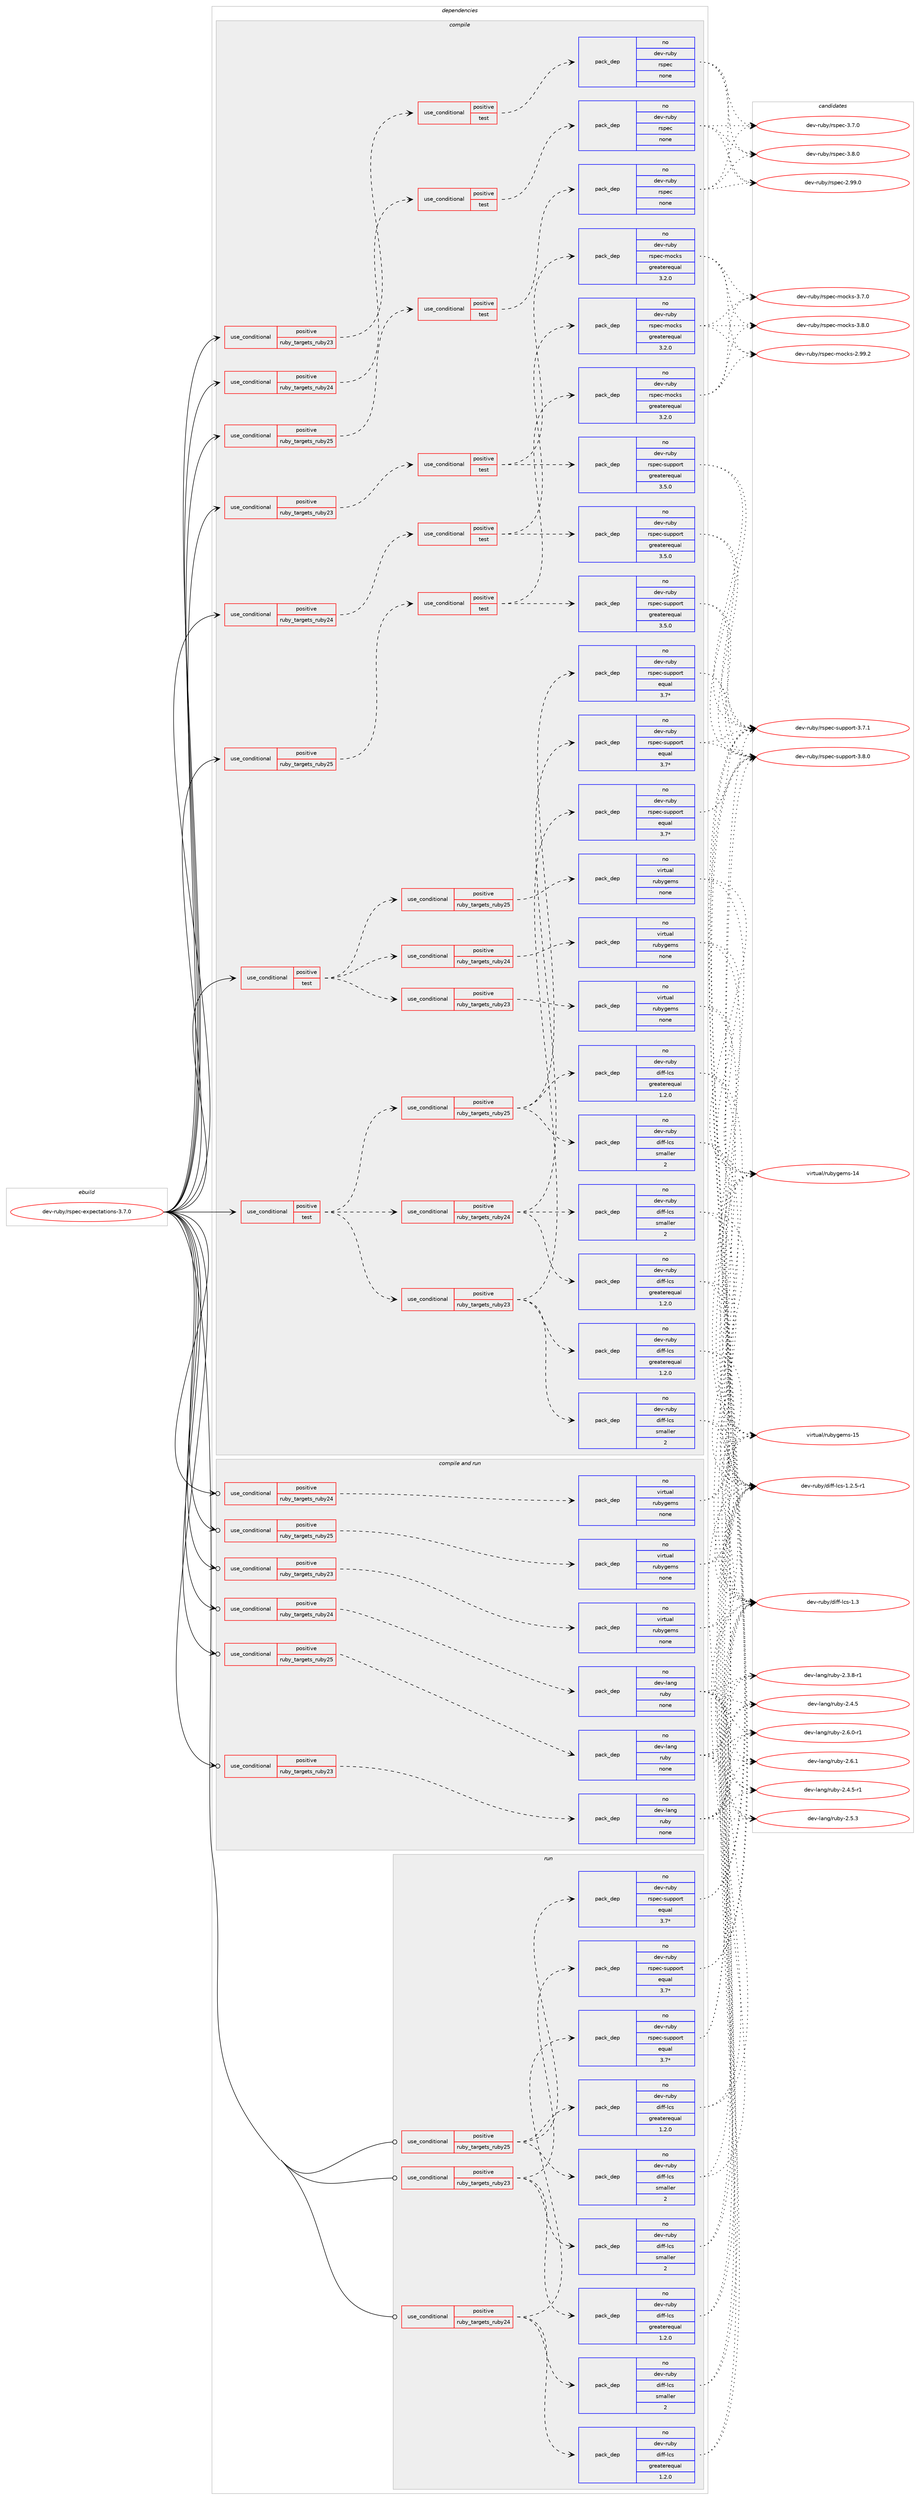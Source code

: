 digraph prolog {

# *************
# Graph options
# *************

newrank=true;
concentrate=true;
compound=true;
graph [rankdir=LR,fontname=Helvetica,fontsize=10,ranksep=1.5];#, ranksep=2.5, nodesep=0.2];
edge  [arrowhead=vee];
node  [fontname=Helvetica,fontsize=10];

# **********
# The ebuild
# **********

subgraph cluster_leftcol {
color=gray;
rank=same;
label=<<i>ebuild</i>>;
id [label="dev-ruby/rspec-expectations-3.7.0", color=red, width=4, href="../dev-ruby/rspec-expectations-3.7.0.svg"];
}

# ****************
# The dependencies
# ****************

subgraph cluster_midcol {
color=gray;
label=<<i>dependencies</i>>;
subgraph cluster_compile {
fillcolor="#eeeeee";
style=filled;
label=<<i>compile</i>>;
subgraph cond414155 {
dependency1520846 [label=<<TABLE BORDER="0" CELLBORDER="1" CELLSPACING="0" CELLPADDING="4"><TR><TD ROWSPAN="3" CELLPADDING="10">use_conditional</TD></TR><TR><TD>positive</TD></TR><TR><TD>ruby_targets_ruby23</TD></TR></TABLE>>, shape=none, color=red];
subgraph cond414156 {
dependency1520847 [label=<<TABLE BORDER="0" CELLBORDER="1" CELLSPACING="0" CELLPADDING="4"><TR><TD ROWSPAN="3" CELLPADDING="10">use_conditional</TD></TR><TR><TD>positive</TD></TR><TR><TD>test</TD></TR></TABLE>>, shape=none, color=red];
subgraph pack1083185 {
dependency1520848 [label=<<TABLE BORDER="0" CELLBORDER="1" CELLSPACING="0" CELLPADDING="4" WIDTH="220"><TR><TD ROWSPAN="6" CELLPADDING="30">pack_dep</TD></TR><TR><TD WIDTH="110">no</TD></TR><TR><TD>dev-ruby</TD></TR><TR><TD>rspec</TD></TR><TR><TD>none</TD></TR><TR><TD></TD></TR></TABLE>>, shape=none, color=blue];
}
dependency1520847:e -> dependency1520848:w [weight=20,style="dashed",arrowhead="vee"];
}
dependency1520846:e -> dependency1520847:w [weight=20,style="dashed",arrowhead="vee"];
}
id:e -> dependency1520846:w [weight=20,style="solid",arrowhead="vee"];
subgraph cond414157 {
dependency1520849 [label=<<TABLE BORDER="0" CELLBORDER="1" CELLSPACING="0" CELLPADDING="4"><TR><TD ROWSPAN="3" CELLPADDING="10">use_conditional</TD></TR><TR><TD>positive</TD></TR><TR><TD>ruby_targets_ruby23</TD></TR></TABLE>>, shape=none, color=red];
subgraph cond414158 {
dependency1520850 [label=<<TABLE BORDER="0" CELLBORDER="1" CELLSPACING="0" CELLPADDING="4"><TR><TD ROWSPAN="3" CELLPADDING="10">use_conditional</TD></TR><TR><TD>positive</TD></TR><TR><TD>test</TD></TR></TABLE>>, shape=none, color=red];
subgraph pack1083186 {
dependency1520851 [label=<<TABLE BORDER="0" CELLBORDER="1" CELLSPACING="0" CELLPADDING="4" WIDTH="220"><TR><TD ROWSPAN="6" CELLPADDING="30">pack_dep</TD></TR><TR><TD WIDTH="110">no</TD></TR><TR><TD>dev-ruby</TD></TR><TR><TD>rspec-mocks</TD></TR><TR><TD>greaterequal</TD></TR><TR><TD>3.2.0</TD></TR></TABLE>>, shape=none, color=blue];
}
dependency1520850:e -> dependency1520851:w [weight=20,style="dashed",arrowhead="vee"];
subgraph pack1083187 {
dependency1520852 [label=<<TABLE BORDER="0" CELLBORDER="1" CELLSPACING="0" CELLPADDING="4" WIDTH="220"><TR><TD ROWSPAN="6" CELLPADDING="30">pack_dep</TD></TR><TR><TD WIDTH="110">no</TD></TR><TR><TD>dev-ruby</TD></TR><TR><TD>rspec-support</TD></TR><TR><TD>greaterequal</TD></TR><TR><TD>3.5.0</TD></TR></TABLE>>, shape=none, color=blue];
}
dependency1520850:e -> dependency1520852:w [weight=20,style="dashed",arrowhead="vee"];
}
dependency1520849:e -> dependency1520850:w [weight=20,style="dashed",arrowhead="vee"];
}
id:e -> dependency1520849:w [weight=20,style="solid",arrowhead="vee"];
subgraph cond414159 {
dependency1520853 [label=<<TABLE BORDER="0" CELLBORDER="1" CELLSPACING="0" CELLPADDING="4"><TR><TD ROWSPAN="3" CELLPADDING="10">use_conditional</TD></TR><TR><TD>positive</TD></TR><TR><TD>ruby_targets_ruby24</TD></TR></TABLE>>, shape=none, color=red];
subgraph cond414160 {
dependency1520854 [label=<<TABLE BORDER="0" CELLBORDER="1" CELLSPACING="0" CELLPADDING="4"><TR><TD ROWSPAN="3" CELLPADDING="10">use_conditional</TD></TR><TR><TD>positive</TD></TR><TR><TD>test</TD></TR></TABLE>>, shape=none, color=red];
subgraph pack1083188 {
dependency1520855 [label=<<TABLE BORDER="0" CELLBORDER="1" CELLSPACING="0" CELLPADDING="4" WIDTH="220"><TR><TD ROWSPAN="6" CELLPADDING="30">pack_dep</TD></TR><TR><TD WIDTH="110">no</TD></TR><TR><TD>dev-ruby</TD></TR><TR><TD>rspec</TD></TR><TR><TD>none</TD></TR><TR><TD></TD></TR></TABLE>>, shape=none, color=blue];
}
dependency1520854:e -> dependency1520855:w [weight=20,style="dashed",arrowhead="vee"];
}
dependency1520853:e -> dependency1520854:w [weight=20,style="dashed",arrowhead="vee"];
}
id:e -> dependency1520853:w [weight=20,style="solid",arrowhead="vee"];
subgraph cond414161 {
dependency1520856 [label=<<TABLE BORDER="0" CELLBORDER="1" CELLSPACING="0" CELLPADDING="4"><TR><TD ROWSPAN="3" CELLPADDING="10">use_conditional</TD></TR><TR><TD>positive</TD></TR><TR><TD>ruby_targets_ruby24</TD></TR></TABLE>>, shape=none, color=red];
subgraph cond414162 {
dependency1520857 [label=<<TABLE BORDER="0" CELLBORDER="1" CELLSPACING="0" CELLPADDING="4"><TR><TD ROWSPAN="3" CELLPADDING="10">use_conditional</TD></TR><TR><TD>positive</TD></TR><TR><TD>test</TD></TR></TABLE>>, shape=none, color=red];
subgraph pack1083189 {
dependency1520858 [label=<<TABLE BORDER="0" CELLBORDER="1" CELLSPACING="0" CELLPADDING="4" WIDTH="220"><TR><TD ROWSPAN="6" CELLPADDING="30">pack_dep</TD></TR><TR><TD WIDTH="110">no</TD></TR><TR><TD>dev-ruby</TD></TR><TR><TD>rspec-mocks</TD></TR><TR><TD>greaterequal</TD></TR><TR><TD>3.2.0</TD></TR></TABLE>>, shape=none, color=blue];
}
dependency1520857:e -> dependency1520858:w [weight=20,style="dashed",arrowhead="vee"];
subgraph pack1083190 {
dependency1520859 [label=<<TABLE BORDER="0" CELLBORDER="1" CELLSPACING="0" CELLPADDING="4" WIDTH="220"><TR><TD ROWSPAN="6" CELLPADDING="30">pack_dep</TD></TR><TR><TD WIDTH="110">no</TD></TR><TR><TD>dev-ruby</TD></TR><TR><TD>rspec-support</TD></TR><TR><TD>greaterequal</TD></TR><TR><TD>3.5.0</TD></TR></TABLE>>, shape=none, color=blue];
}
dependency1520857:e -> dependency1520859:w [weight=20,style="dashed",arrowhead="vee"];
}
dependency1520856:e -> dependency1520857:w [weight=20,style="dashed",arrowhead="vee"];
}
id:e -> dependency1520856:w [weight=20,style="solid",arrowhead="vee"];
subgraph cond414163 {
dependency1520860 [label=<<TABLE BORDER="0" CELLBORDER="1" CELLSPACING="0" CELLPADDING="4"><TR><TD ROWSPAN="3" CELLPADDING="10">use_conditional</TD></TR><TR><TD>positive</TD></TR><TR><TD>ruby_targets_ruby25</TD></TR></TABLE>>, shape=none, color=red];
subgraph cond414164 {
dependency1520861 [label=<<TABLE BORDER="0" CELLBORDER="1" CELLSPACING="0" CELLPADDING="4"><TR><TD ROWSPAN="3" CELLPADDING="10">use_conditional</TD></TR><TR><TD>positive</TD></TR><TR><TD>test</TD></TR></TABLE>>, shape=none, color=red];
subgraph pack1083191 {
dependency1520862 [label=<<TABLE BORDER="0" CELLBORDER="1" CELLSPACING="0" CELLPADDING="4" WIDTH="220"><TR><TD ROWSPAN="6" CELLPADDING="30">pack_dep</TD></TR><TR><TD WIDTH="110">no</TD></TR><TR><TD>dev-ruby</TD></TR><TR><TD>rspec</TD></TR><TR><TD>none</TD></TR><TR><TD></TD></TR></TABLE>>, shape=none, color=blue];
}
dependency1520861:e -> dependency1520862:w [weight=20,style="dashed",arrowhead="vee"];
}
dependency1520860:e -> dependency1520861:w [weight=20,style="dashed",arrowhead="vee"];
}
id:e -> dependency1520860:w [weight=20,style="solid",arrowhead="vee"];
subgraph cond414165 {
dependency1520863 [label=<<TABLE BORDER="0" CELLBORDER="1" CELLSPACING="0" CELLPADDING="4"><TR><TD ROWSPAN="3" CELLPADDING="10">use_conditional</TD></TR><TR><TD>positive</TD></TR><TR><TD>ruby_targets_ruby25</TD></TR></TABLE>>, shape=none, color=red];
subgraph cond414166 {
dependency1520864 [label=<<TABLE BORDER="0" CELLBORDER="1" CELLSPACING="0" CELLPADDING="4"><TR><TD ROWSPAN="3" CELLPADDING="10">use_conditional</TD></TR><TR><TD>positive</TD></TR><TR><TD>test</TD></TR></TABLE>>, shape=none, color=red];
subgraph pack1083192 {
dependency1520865 [label=<<TABLE BORDER="0" CELLBORDER="1" CELLSPACING="0" CELLPADDING="4" WIDTH="220"><TR><TD ROWSPAN="6" CELLPADDING="30">pack_dep</TD></TR><TR><TD WIDTH="110">no</TD></TR><TR><TD>dev-ruby</TD></TR><TR><TD>rspec-mocks</TD></TR><TR><TD>greaterequal</TD></TR><TR><TD>3.2.0</TD></TR></TABLE>>, shape=none, color=blue];
}
dependency1520864:e -> dependency1520865:w [weight=20,style="dashed",arrowhead="vee"];
subgraph pack1083193 {
dependency1520866 [label=<<TABLE BORDER="0" CELLBORDER="1" CELLSPACING="0" CELLPADDING="4" WIDTH="220"><TR><TD ROWSPAN="6" CELLPADDING="30">pack_dep</TD></TR><TR><TD WIDTH="110">no</TD></TR><TR><TD>dev-ruby</TD></TR><TR><TD>rspec-support</TD></TR><TR><TD>greaterequal</TD></TR><TR><TD>3.5.0</TD></TR></TABLE>>, shape=none, color=blue];
}
dependency1520864:e -> dependency1520866:w [weight=20,style="dashed",arrowhead="vee"];
}
dependency1520863:e -> dependency1520864:w [weight=20,style="dashed",arrowhead="vee"];
}
id:e -> dependency1520863:w [weight=20,style="solid",arrowhead="vee"];
subgraph cond414167 {
dependency1520867 [label=<<TABLE BORDER="0" CELLBORDER="1" CELLSPACING="0" CELLPADDING="4"><TR><TD ROWSPAN="3" CELLPADDING="10">use_conditional</TD></TR><TR><TD>positive</TD></TR><TR><TD>test</TD></TR></TABLE>>, shape=none, color=red];
subgraph cond414168 {
dependency1520868 [label=<<TABLE BORDER="0" CELLBORDER="1" CELLSPACING="0" CELLPADDING="4"><TR><TD ROWSPAN="3" CELLPADDING="10">use_conditional</TD></TR><TR><TD>positive</TD></TR><TR><TD>ruby_targets_ruby23</TD></TR></TABLE>>, shape=none, color=red];
subgraph pack1083194 {
dependency1520869 [label=<<TABLE BORDER="0" CELLBORDER="1" CELLSPACING="0" CELLPADDING="4" WIDTH="220"><TR><TD ROWSPAN="6" CELLPADDING="30">pack_dep</TD></TR><TR><TD WIDTH="110">no</TD></TR><TR><TD>dev-ruby</TD></TR><TR><TD>diff-lcs</TD></TR><TR><TD>greaterequal</TD></TR><TR><TD>1.2.0</TD></TR></TABLE>>, shape=none, color=blue];
}
dependency1520868:e -> dependency1520869:w [weight=20,style="dashed",arrowhead="vee"];
subgraph pack1083195 {
dependency1520870 [label=<<TABLE BORDER="0" CELLBORDER="1" CELLSPACING="0" CELLPADDING="4" WIDTH="220"><TR><TD ROWSPAN="6" CELLPADDING="30">pack_dep</TD></TR><TR><TD WIDTH="110">no</TD></TR><TR><TD>dev-ruby</TD></TR><TR><TD>diff-lcs</TD></TR><TR><TD>smaller</TD></TR><TR><TD>2</TD></TR></TABLE>>, shape=none, color=blue];
}
dependency1520868:e -> dependency1520870:w [weight=20,style="dashed",arrowhead="vee"];
subgraph pack1083196 {
dependency1520871 [label=<<TABLE BORDER="0" CELLBORDER="1" CELLSPACING="0" CELLPADDING="4" WIDTH="220"><TR><TD ROWSPAN="6" CELLPADDING="30">pack_dep</TD></TR><TR><TD WIDTH="110">no</TD></TR><TR><TD>dev-ruby</TD></TR><TR><TD>rspec-support</TD></TR><TR><TD>equal</TD></TR><TR><TD>3.7*</TD></TR></TABLE>>, shape=none, color=blue];
}
dependency1520868:e -> dependency1520871:w [weight=20,style="dashed",arrowhead="vee"];
}
dependency1520867:e -> dependency1520868:w [weight=20,style="dashed",arrowhead="vee"];
subgraph cond414169 {
dependency1520872 [label=<<TABLE BORDER="0" CELLBORDER="1" CELLSPACING="0" CELLPADDING="4"><TR><TD ROWSPAN="3" CELLPADDING="10">use_conditional</TD></TR><TR><TD>positive</TD></TR><TR><TD>ruby_targets_ruby24</TD></TR></TABLE>>, shape=none, color=red];
subgraph pack1083197 {
dependency1520873 [label=<<TABLE BORDER="0" CELLBORDER="1" CELLSPACING="0" CELLPADDING="4" WIDTH="220"><TR><TD ROWSPAN="6" CELLPADDING="30">pack_dep</TD></TR><TR><TD WIDTH="110">no</TD></TR><TR><TD>dev-ruby</TD></TR><TR><TD>diff-lcs</TD></TR><TR><TD>greaterequal</TD></TR><TR><TD>1.2.0</TD></TR></TABLE>>, shape=none, color=blue];
}
dependency1520872:e -> dependency1520873:w [weight=20,style="dashed",arrowhead="vee"];
subgraph pack1083198 {
dependency1520874 [label=<<TABLE BORDER="0" CELLBORDER="1" CELLSPACING="0" CELLPADDING="4" WIDTH="220"><TR><TD ROWSPAN="6" CELLPADDING="30">pack_dep</TD></TR><TR><TD WIDTH="110">no</TD></TR><TR><TD>dev-ruby</TD></TR><TR><TD>diff-lcs</TD></TR><TR><TD>smaller</TD></TR><TR><TD>2</TD></TR></TABLE>>, shape=none, color=blue];
}
dependency1520872:e -> dependency1520874:w [weight=20,style="dashed",arrowhead="vee"];
subgraph pack1083199 {
dependency1520875 [label=<<TABLE BORDER="0" CELLBORDER="1" CELLSPACING="0" CELLPADDING="4" WIDTH="220"><TR><TD ROWSPAN="6" CELLPADDING="30">pack_dep</TD></TR><TR><TD WIDTH="110">no</TD></TR><TR><TD>dev-ruby</TD></TR><TR><TD>rspec-support</TD></TR><TR><TD>equal</TD></TR><TR><TD>3.7*</TD></TR></TABLE>>, shape=none, color=blue];
}
dependency1520872:e -> dependency1520875:w [weight=20,style="dashed",arrowhead="vee"];
}
dependency1520867:e -> dependency1520872:w [weight=20,style="dashed",arrowhead="vee"];
subgraph cond414170 {
dependency1520876 [label=<<TABLE BORDER="0" CELLBORDER="1" CELLSPACING="0" CELLPADDING="4"><TR><TD ROWSPAN="3" CELLPADDING="10">use_conditional</TD></TR><TR><TD>positive</TD></TR><TR><TD>ruby_targets_ruby25</TD></TR></TABLE>>, shape=none, color=red];
subgraph pack1083200 {
dependency1520877 [label=<<TABLE BORDER="0" CELLBORDER="1" CELLSPACING="0" CELLPADDING="4" WIDTH="220"><TR><TD ROWSPAN="6" CELLPADDING="30">pack_dep</TD></TR><TR><TD WIDTH="110">no</TD></TR><TR><TD>dev-ruby</TD></TR><TR><TD>diff-lcs</TD></TR><TR><TD>greaterequal</TD></TR><TR><TD>1.2.0</TD></TR></TABLE>>, shape=none, color=blue];
}
dependency1520876:e -> dependency1520877:w [weight=20,style="dashed",arrowhead="vee"];
subgraph pack1083201 {
dependency1520878 [label=<<TABLE BORDER="0" CELLBORDER="1" CELLSPACING="0" CELLPADDING="4" WIDTH="220"><TR><TD ROWSPAN="6" CELLPADDING="30">pack_dep</TD></TR><TR><TD WIDTH="110">no</TD></TR><TR><TD>dev-ruby</TD></TR><TR><TD>diff-lcs</TD></TR><TR><TD>smaller</TD></TR><TR><TD>2</TD></TR></TABLE>>, shape=none, color=blue];
}
dependency1520876:e -> dependency1520878:w [weight=20,style="dashed",arrowhead="vee"];
subgraph pack1083202 {
dependency1520879 [label=<<TABLE BORDER="0" CELLBORDER="1" CELLSPACING="0" CELLPADDING="4" WIDTH="220"><TR><TD ROWSPAN="6" CELLPADDING="30">pack_dep</TD></TR><TR><TD WIDTH="110">no</TD></TR><TR><TD>dev-ruby</TD></TR><TR><TD>rspec-support</TD></TR><TR><TD>equal</TD></TR><TR><TD>3.7*</TD></TR></TABLE>>, shape=none, color=blue];
}
dependency1520876:e -> dependency1520879:w [weight=20,style="dashed",arrowhead="vee"];
}
dependency1520867:e -> dependency1520876:w [weight=20,style="dashed",arrowhead="vee"];
}
id:e -> dependency1520867:w [weight=20,style="solid",arrowhead="vee"];
subgraph cond414171 {
dependency1520880 [label=<<TABLE BORDER="0" CELLBORDER="1" CELLSPACING="0" CELLPADDING="4"><TR><TD ROWSPAN="3" CELLPADDING="10">use_conditional</TD></TR><TR><TD>positive</TD></TR><TR><TD>test</TD></TR></TABLE>>, shape=none, color=red];
subgraph cond414172 {
dependency1520881 [label=<<TABLE BORDER="0" CELLBORDER="1" CELLSPACING="0" CELLPADDING="4"><TR><TD ROWSPAN="3" CELLPADDING="10">use_conditional</TD></TR><TR><TD>positive</TD></TR><TR><TD>ruby_targets_ruby23</TD></TR></TABLE>>, shape=none, color=red];
subgraph pack1083203 {
dependency1520882 [label=<<TABLE BORDER="0" CELLBORDER="1" CELLSPACING="0" CELLPADDING="4" WIDTH="220"><TR><TD ROWSPAN="6" CELLPADDING="30">pack_dep</TD></TR><TR><TD WIDTH="110">no</TD></TR><TR><TD>virtual</TD></TR><TR><TD>rubygems</TD></TR><TR><TD>none</TD></TR><TR><TD></TD></TR></TABLE>>, shape=none, color=blue];
}
dependency1520881:e -> dependency1520882:w [weight=20,style="dashed",arrowhead="vee"];
}
dependency1520880:e -> dependency1520881:w [weight=20,style="dashed",arrowhead="vee"];
subgraph cond414173 {
dependency1520883 [label=<<TABLE BORDER="0" CELLBORDER="1" CELLSPACING="0" CELLPADDING="4"><TR><TD ROWSPAN="3" CELLPADDING="10">use_conditional</TD></TR><TR><TD>positive</TD></TR><TR><TD>ruby_targets_ruby24</TD></TR></TABLE>>, shape=none, color=red];
subgraph pack1083204 {
dependency1520884 [label=<<TABLE BORDER="0" CELLBORDER="1" CELLSPACING="0" CELLPADDING="4" WIDTH="220"><TR><TD ROWSPAN="6" CELLPADDING="30">pack_dep</TD></TR><TR><TD WIDTH="110">no</TD></TR><TR><TD>virtual</TD></TR><TR><TD>rubygems</TD></TR><TR><TD>none</TD></TR><TR><TD></TD></TR></TABLE>>, shape=none, color=blue];
}
dependency1520883:e -> dependency1520884:w [weight=20,style="dashed",arrowhead="vee"];
}
dependency1520880:e -> dependency1520883:w [weight=20,style="dashed",arrowhead="vee"];
subgraph cond414174 {
dependency1520885 [label=<<TABLE BORDER="0" CELLBORDER="1" CELLSPACING="0" CELLPADDING="4"><TR><TD ROWSPAN="3" CELLPADDING="10">use_conditional</TD></TR><TR><TD>positive</TD></TR><TR><TD>ruby_targets_ruby25</TD></TR></TABLE>>, shape=none, color=red];
subgraph pack1083205 {
dependency1520886 [label=<<TABLE BORDER="0" CELLBORDER="1" CELLSPACING="0" CELLPADDING="4" WIDTH="220"><TR><TD ROWSPAN="6" CELLPADDING="30">pack_dep</TD></TR><TR><TD WIDTH="110">no</TD></TR><TR><TD>virtual</TD></TR><TR><TD>rubygems</TD></TR><TR><TD>none</TD></TR><TR><TD></TD></TR></TABLE>>, shape=none, color=blue];
}
dependency1520885:e -> dependency1520886:w [weight=20,style="dashed",arrowhead="vee"];
}
dependency1520880:e -> dependency1520885:w [weight=20,style="dashed",arrowhead="vee"];
}
id:e -> dependency1520880:w [weight=20,style="solid",arrowhead="vee"];
}
subgraph cluster_compileandrun {
fillcolor="#eeeeee";
style=filled;
label=<<i>compile and run</i>>;
subgraph cond414175 {
dependency1520887 [label=<<TABLE BORDER="0" CELLBORDER="1" CELLSPACING="0" CELLPADDING="4"><TR><TD ROWSPAN="3" CELLPADDING="10">use_conditional</TD></TR><TR><TD>positive</TD></TR><TR><TD>ruby_targets_ruby23</TD></TR></TABLE>>, shape=none, color=red];
subgraph pack1083206 {
dependency1520888 [label=<<TABLE BORDER="0" CELLBORDER="1" CELLSPACING="0" CELLPADDING="4" WIDTH="220"><TR><TD ROWSPAN="6" CELLPADDING="30">pack_dep</TD></TR><TR><TD WIDTH="110">no</TD></TR><TR><TD>dev-lang</TD></TR><TR><TD>ruby</TD></TR><TR><TD>none</TD></TR><TR><TD></TD></TR></TABLE>>, shape=none, color=blue];
}
dependency1520887:e -> dependency1520888:w [weight=20,style="dashed",arrowhead="vee"];
}
id:e -> dependency1520887:w [weight=20,style="solid",arrowhead="odotvee"];
subgraph cond414176 {
dependency1520889 [label=<<TABLE BORDER="0" CELLBORDER="1" CELLSPACING="0" CELLPADDING="4"><TR><TD ROWSPAN="3" CELLPADDING="10">use_conditional</TD></TR><TR><TD>positive</TD></TR><TR><TD>ruby_targets_ruby23</TD></TR></TABLE>>, shape=none, color=red];
subgraph pack1083207 {
dependency1520890 [label=<<TABLE BORDER="0" CELLBORDER="1" CELLSPACING="0" CELLPADDING="4" WIDTH="220"><TR><TD ROWSPAN="6" CELLPADDING="30">pack_dep</TD></TR><TR><TD WIDTH="110">no</TD></TR><TR><TD>virtual</TD></TR><TR><TD>rubygems</TD></TR><TR><TD>none</TD></TR><TR><TD></TD></TR></TABLE>>, shape=none, color=blue];
}
dependency1520889:e -> dependency1520890:w [weight=20,style="dashed",arrowhead="vee"];
}
id:e -> dependency1520889:w [weight=20,style="solid",arrowhead="odotvee"];
subgraph cond414177 {
dependency1520891 [label=<<TABLE BORDER="0" CELLBORDER="1" CELLSPACING="0" CELLPADDING="4"><TR><TD ROWSPAN="3" CELLPADDING="10">use_conditional</TD></TR><TR><TD>positive</TD></TR><TR><TD>ruby_targets_ruby24</TD></TR></TABLE>>, shape=none, color=red];
subgraph pack1083208 {
dependency1520892 [label=<<TABLE BORDER="0" CELLBORDER="1" CELLSPACING="0" CELLPADDING="4" WIDTH="220"><TR><TD ROWSPAN="6" CELLPADDING="30">pack_dep</TD></TR><TR><TD WIDTH="110">no</TD></TR><TR><TD>dev-lang</TD></TR><TR><TD>ruby</TD></TR><TR><TD>none</TD></TR><TR><TD></TD></TR></TABLE>>, shape=none, color=blue];
}
dependency1520891:e -> dependency1520892:w [weight=20,style="dashed",arrowhead="vee"];
}
id:e -> dependency1520891:w [weight=20,style="solid",arrowhead="odotvee"];
subgraph cond414178 {
dependency1520893 [label=<<TABLE BORDER="0" CELLBORDER="1" CELLSPACING="0" CELLPADDING="4"><TR><TD ROWSPAN="3" CELLPADDING="10">use_conditional</TD></TR><TR><TD>positive</TD></TR><TR><TD>ruby_targets_ruby24</TD></TR></TABLE>>, shape=none, color=red];
subgraph pack1083209 {
dependency1520894 [label=<<TABLE BORDER="0" CELLBORDER="1" CELLSPACING="0" CELLPADDING="4" WIDTH="220"><TR><TD ROWSPAN="6" CELLPADDING="30">pack_dep</TD></TR><TR><TD WIDTH="110">no</TD></TR><TR><TD>virtual</TD></TR><TR><TD>rubygems</TD></TR><TR><TD>none</TD></TR><TR><TD></TD></TR></TABLE>>, shape=none, color=blue];
}
dependency1520893:e -> dependency1520894:w [weight=20,style="dashed",arrowhead="vee"];
}
id:e -> dependency1520893:w [weight=20,style="solid",arrowhead="odotvee"];
subgraph cond414179 {
dependency1520895 [label=<<TABLE BORDER="0" CELLBORDER="1" CELLSPACING="0" CELLPADDING="4"><TR><TD ROWSPAN="3" CELLPADDING="10">use_conditional</TD></TR><TR><TD>positive</TD></TR><TR><TD>ruby_targets_ruby25</TD></TR></TABLE>>, shape=none, color=red];
subgraph pack1083210 {
dependency1520896 [label=<<TABLE BORDER="0" CELLBORDER="1" CELLSPACING="0" CELLPADDING="4" WIDTH="220"><TR><TD ROWSPAN="6" CELLPADDING="30">pack_dep</TD></TR><TR><TD WIDTH="110">no</TD></TR><TR><TD>dev-lang</TD></TR><TR><TD>ruby</TD></TR><TR><TD>none</TD></TR><TR><TD></TD></TR></TABLE>>, shape=none, color=blue];
}
dependency1520895:e -> dependency1520896:w [weight=20,style="dashed",arrowhead="vee"];
}
id:e -> dependency1520895:w [weight=20,style="solid",arrowhead="odotvee"];
subgraph cond414180 {
dependency1520897 [label=<<TABLE BORDER="0" CELLBORDER="1" CELLSPACING="0" CELLPADDING="4"><TR><TD ROWSPAN="3" CELLPADDING="10">use_conditional</TD></TR><TR><TD>positive</TD></TR><TR><TD>ruby_targets_ruby25</TD></TR></TABLE>>, shape=none, color=red];
subgraph pack1083211 {
dependency1520898 [label=<<TABLE BORDER="0" CELLBORDER="1" CELLSPACING="0" CELLPADDING="4" WIDTH="220"><TR><TD ROWSPAN="6" CELLPADDING="30">pack_dep</TD></TR><TR><TD WIDTH="110">no</TD></TR><TR><TD>virtual</TD></TR><TR><TD>rubygems</TD></TR><TR><TD>none</TD></TR><TR><TD></TD></TR></TABLE>>, shape=none, color=blue];
}
dependency1520897:e -> dependency1520898:w [weight=20,style="dashed",arrowhead="vee"];
}
id:e -> dependency1520897:w [weight=20,style="solid",arrowhead="odotvee"];
}
subgraph cluster_run {
fillcolor="#eeeeee";
style=filled;
label=<<i>run</i>>;
subgraph cond414181 {
dependency1520899 [label=<<TABLE BORDER="0" CELLBORDER="1" CELLSPACING="0" CELLPADDING="4"><TR><TD ROWSPAN="3" CELLPADDING="10">use_conditional</TD></TR><TR><TD>positive</TD></TR><TR><TD>ruby_targets_ruby23</TD></TR></TABLE>>, shape=none, color=red];
subgraph pack1083212 {
dependency1520900 [label=<<TABLE BORDER="0" CELLBORDER="1" CELLSPACING="0" CELLPADDING="4" WIDTH="220"><TR><TD ROWSPAN="6" CELLPADDING="30">pack_dep</TD></TR><TR><TD WIDTH="110">no</TD></TR><TR><TD>dev-ruby</TD></TR><TR><TD>diff-lcs</TD></TR><TR><TD>greaterequal</TD></TR><TR><TD>1.2.0</TD></TR></TABLE>>, shape=none, color=blue];
}
dependency1520899:e -> dependency1520900:w [weight=20,style="dashed",arrowhead="vee"];
subgraph pack1083213 {
dependency1520901 [label=<<TABLE BORDER="0" CELLBORDER="1" CELLSPACING="0" CELLPADDING="4" WIDTH="220"><TR><TD ROWSPAN="6" CELLPADDING="30">pack_dep</TD></TR><TR><TD WIDTH="110">no</TD></TR><TR><TD>dev-ruby</TD></TR><TR><TD>diff-lcs</TD></TR><TR><TD>smaller</TD></TR><TR><TD>2</TD></TR></TABLE>>, shape=none, color=blue];
}
dependency1520899:e -> dependency1520901:w [weight=20,style="dashed",arrowhead="vee"];
subgraph pack1083214 {
dependency1520902 [label=<<TABLE BORDER="0" CELLBORDER="1" CELLSPACING="0" CELLPADDING="4" WIDTH="220"><TR><TD ROWSPAN="6" CELLPADDING="30">pack_dep</TD></TR><TR><TD WIDTH="110">no</TD></TR><TR><TD>dev-ruby</TD></TR><TR><TD>rspec-support</TD></TR><TR><TD>equal</TD></TR><TR><TD>3.7*</TD></TR></TABLE>>, shape=none, color=blue];
}
dependency1520899:e -> dependency1520902:w [weight=20,style="dashed",arrowhead="vee"];
}
id:e -> dependency1520899:w [weight=20,style="solid",arrowhead="odot"];
subgraph cond414182 {
dependency1520903 [label=<<TABLE BORDER="0" CELLBORDER="1" CELLSPACING="0" CELLPADDING="4"><TR><TD ROWSPAN="3" CELLPADDING="10">use_conditional</TD></TR><TR><TD>positive</TD></TR><TR><TD>ruby_targets_ruby24</TD></TR></TABLE>>, shape=none, color=red];
subgraph pack1083215 {
dependency1520904 [label=<<TABLE BORDER="0" CELLBORDER="1" CELLSPACING="0" CELLPADDING="4" WIDTH="220"><TR><TD ROWSPAN="6" CELLPADDING="30">pack_dep</TD></TR><TR><TD WIDTH="110">no</TD></TR><TR><TD>dev-ruby</TD></TR><TR><TD>diff-lcs</TD></TR><TR><TD>greaterequal</TD></TR><TR><TD>1.2.0</TD></TR></TABLE>>, shape=none, color=blue];
}
dependency1520903:e -> dependency1520904:w [weight=20,style="dashed",arrowhead="vee"];
subgraph pack1083216 {
dependency1520905 [label=<<TABLE BORDER="0" CELLBORDER="1" CELLSPACING="0" CELLPADDING="4" WIDTH="220"><TR><TD ROWSPAN="6" CELLPADDING="30">pack_dep</TD></TR><TR><TD WIDTH="110">no</TD></TR><TR><TD>dev-ruby</TD></TR><TR><TD>diff-lcs</TD></TR><TR><TD>smaller</TD></TR><TR><TD>2</TD></TR></TABLE>>, shape=none, color=blue];
}
dependency1520903:e -> dependency1520905:w [weight=20,style="dashed",arrowhead="vee"];
subgraph pack1083217 {
dependency1520906 [label=<<TABLE BORDER="0" CELLBORDER="1" CELLSPACING="0" CELLPADDING="4" WIDTH="220"><TR><TD ROWSPAN="6" CELLPADDING="30">pack_dep</TD></TR><TR><TD WIDTH="110">no</TD></TR><TR><TD>dev-ruby</TD></TR><TR><TD>rspec-support</TD></TR><TR><TD>equal</TD></TR><TR><TD>3.7*</TD></TR></TABLE>>, shape=none, color=blue];
}
dependency1520903:e -> dependency1520906:w [weight=20,style="dashed",arrowhead="vee"];
}
id:e -> dependency1520903:w [weight=20,style="solid",arrowhead="odot"];
subgraph cond414183 {
dependency1520907 [label=<<TABLE BORDER="0" CELLBORDER="1" CELLSPACING="0" CELLPADDING="4"><TR><TD ROWSPAN="3" CELLPADDING="10">use_conditional</TD></TR><TR><TD>positive</TD></TR><TR><TD>ruby_targets_ruby25</TD></TR></TABLE>>, shape=none, color=red];
subgraph pack1083218 {
dependency1520908 [label=<<TABLE BORDER="0" CELLBORDER="1" CELLSPACING="0" CELLPADDING="4" WIDTH="220"><TR><TD ROWSPAN="6" CELLPADDING="30">pack_dep</TD></TR><TR><TD WIDTH="110">no</TD></TR><TR><TD>dev-ruby</TD></TR><TR><TD>diff-lcs</TD></TR><TR><TD>greaterequal</TD></TR><TR><TD>1.2.0</TD></TR></TABLE>>, shape=none, color=blue];
}
dependency1520907:e -> dependency1520908:w [weight=20,style="dashed",arrowhead="vee"];
subgraph pack1083219 {
dependency1520909 [label=<<TABLE BORDER="0" CELLBORDER="1" CELLSPACING="0" CELLPADDING="4" WIDTH="220"><TR><TD ROWSPAN="6" CELLPADDING="30">pack_dep</TD></TR><TR><TD WIDTH="110">no</TD></TR><TR><TD>dev-ruby</TD></TR><TR><TD>diff-lcs</TD></TR><TR><TD>smaller</TD></TR><TR><TD>2</TD></TR></TABLE>>, shape=none, color=blue];
}
dependency1520907:e -> dependency1520909:w [weight=20,style="dashed",arrowhead="vee"];
subgraph pack1083220 {
dependency1520910 [label=<<TABLE BORDER="0" CELLBORDER="1" CELLSPACING="0" CELLPADDING="4" WIDTH="220"><TR><TD ROWSPAN="6" CELLPADDING="30">pack_dep</TD></TR><TR><TD WIDTH="110">no</TD></TR><TR><TD>dev-ruby</TD></TR><TR><TD>rspec-support</TD></TR><TR><TD>equal</TD></TR><TR><TD>3.7*</TD></TR></TABLE>>, shape=none, color=blue];
}
dependency1520907:e -> dependency1520910:w [weight=20,style="dashed",arrowhead="vee"];
}
id:e -> dependency1520907:w [weight=20,style="solid",arrowhead="odot"];
}
}

# **************
# The candidates
# **************

subgraph cluster_choices {
rank=same;
color=gray;
label=<<i>candidates</i>>;

subgraph choice1083185 {
color=black;
nodesep=1;
choice1001011184511411798121471141151121019945504657574648 [label="dev-ruby/rspec-2.99.0", color=red, width=4,href="../dev-ruby/rspec-2.99.0.svg"];
choice10010111845114117981214711411511210199455146554648 [label="dev-ruby/rspec-3.7.0", color=red, width=4,href="../dev-ruby/rspec-3.7.0.svg"];
choice10010111845114117981214711411511210199455146564648 [label="dev-ruby/rspec-3.8.0", color=red, width=4,href="../dev-ruby/rspec-3.8.0.svg"];
dependency1520848:e -> choice1001011184511411798121471141151121019945504657574648:w [style=dotted,weight="100"];
dependency1520848:e -> choice10010111845114117981214711411511210199455146554648:w [style=dotted,weight="100"];
dependency1520848:e -> choice10010111845114117981214711411511210199455146564648:w [style=dotted,weight="100"];
}
subgraph choice1083186 {
color=black;
nodesep=1;
choice10010111845114117981214711411511210199451091119910711545504657574650 [label="dev-ruby/rspec-mocks-2.99.2", color=red, width=4,href="../dev-ruby/rspec-mocks-2.99.2.svg"];
choice100101118451141179812147114115112101994510911199107115455146554648 [label="dev-ruby/rspec-mocks-3.7.0", color=red, width=4,href="../dev-ruby/rspec-mocks-3.7.0.svg"];
choice100101118451141179812147114115112101994510911199107115455146564648 [label="dev-ruby/rspec-mocks-3.8.0", color=red, width=4,href="../dev-ruby/rspec-mocks-3.8.0.svg"];
dependency1520851:e -> choice10010111845114117981214711411511210199451091119910711545504657574650:w [style=dotted,weight="100"];
dependency1520851:e -> choice100101118451141179812147114115112101994510911199107115455146554648:w [style=dotted,weight="100"];
dependency1520851:e -> choice100101118451141179812147114115112101994510911199107115455146564648:w [style=dotted,weight="100"];
}
subgraph choice1083187 {
color=black;
nodesep=1;
choice1001011184511411798121471141151121019945115117112112111114116455146554649 [label="dev-ruby/rspec-support-3.7.1", color=red, width=4,href="../dev-ruby/rspec-support-3.7.1.svg"];
choice1001011184511411798121471141151121019945115117112112111114116455146564648 [label="dev-ruby/rspec-support-3.8.0", color=red, width=4,href="../dev-ruby/rspec-support-3.8.0.svg"];
dependency1520852:e -> choice1001011184511411798121471141151121019945115117112112111114116455146554649:w [style=dotted,weight="100"];
dependency1520852:e -> choice1001011184511411798121471141151121019945115117112112111114116455146564648:w [style=dotted,weight="100"];
}
subgraph choice1083188 {
color=black;
nodesep=1;
choice1001011184511411798121471141151121019945504657574648 [label="dev-ruby/rspec-2.99.0", color=red, width=4,href="../dev-ruby/rspec-2.99.0.svg"];
choice10010111845114117981214711411511210199455146554648 [label="dev-ruby/rspec-3.7.0", color=red, width=4,href="../dev-ruby/rspec-3.7.0.svg"];
choice10010111845114117981214711411511210199455146564648 [label="dev-ruby/rspec-3.8.0", color=red, width=4,href="../dev-ruby/rspec-3.8.0.svg"];
dependency1520855:e -> choice1001011184511411798121471141151121019945504657574648:w [style=dotted,weight="100"];
dependency1520855:e -> choice10010111845114117981214711411511210199455146554648:w [style=dotted,weight="100"];
dependency1520855:e -> choice10010111845114117981214711411511210199455146564648:w [style=dotted,weight="100"];
}
subgraph choice1083189 {
color=black;
nodesep=1;
choice10010111845114117981214711411511210199451091119910711545504657574650 [label="dev-ruby/rspec-mocks-2.99.2", color=red, width=4,href="../dev-ruby/rspec-mocks-2.99.2.svg"];
choice100101118451141179812147114115112101994510911199107115455146554648 [label="dev-ruby/rspec-mocks-3.7.0", color=red, width=4,href="../dev-ruby/rspec-mocks-3.7.0.svg"];
choice100101118451141179812147114115112101994510911199107115455146564648 [label="dev-ruby/rspec-mocks-3.8.0", color=red, width=4,href="../dev-ruby/rspec-mocks-3.8.0.svg"];
dependency1520858:e -> choice10010111845114117981214711411511210199451091119910711545504657574650:w [style=dotted,weight="100"];
dependency1520858:e -> choice100101118451141179812147114115112101994510911199107115455146554648:w [style=dotted,weight="100"];
dependency1520858:e -> choice100101118451141179812147114115112101994510911199107115455146564648:w [style=dotted,weight="100"];
}
subgraph choice1083190 {
color=black;
nodesep=1;
choice1001011184511411798121471141151121019945115117112112111114116455146554649 [label="dev-ruby/rspec-support-3.7.1", color=red, width=4,href="../dev-ruby/rspec-support-3.7.1.svg"];
choice1001011184511411798121471141151121019945115117112112111114116455146564648 [label="dev-ruby/rspec-support-3.8.0", color=red, width=4,href="../dev-ruby/rspec-support-3.8.0.svg"];
dependency1520859:e -> choice1001011184511411798121471141151121019945115117112112111114116455146554649:w [style=dotted,weight="100"];
dependency1520859:e -> choice1001011184511411798121471141151121019945115117112112111114116455146564648:w [style=dotted,weight="100"];
}
subgraph choice1083191 {
color=black;
nodesep=1;
choice1001011184511411798121471141151121019945504657574648 [label="dev-ruby/rspec-2.99.0", color=red, width=4,href="../dev-ruby/rspec-2.99.0.svg"];
choice10010111845114117981214711411511210199455146554648 [label="dev-ruby/rspec-3.7.0", color=red, width=4,href="../dev-ruby/rspec-3.7.0.svg"];
choice10010111845114117981214711411511210199455146564648 [label="dev-ruby/rspec-3.8.0", color=red, width=4,href="../dev-ruby/rspec-3.8.0.svg"];
dependency1520862:e -> choice1001011184511411798121471141151121019945504657574648:w [style=dotted,weight="100"];
dependency1520862:e -> choice10010111845114117981214711411511210199455146554648:w [style=dotted,weight="100"];
dependency1520862:e -> choice10010111845114117981214711411511210199455146564648:w [style=dotted,weight="100"];
}
subgraph choice1083192 {
color=black;
nodesep=1;
choice10010111845114117981214711411511210199451091119910711545504657574650 [label="dev-ruby/rspec-mocks-2.99.2", color=red, width=4,href="../dev-ruby/rspec-mocks-2.99.2.svg"];
choice100101118451141179812147114115112101994510911199107115455146554648 [label="dev-ruby/rspec-mocks-3.7.0", color=red, width=4,href="../dev-ruby/rspec-mocks-3.7.0.svg"];
choice100101118451141179812147114115112101994510911199107115455146564648 [label="dev-ruby/rspec-mocks-3.8.0", color=red, width=4,href="../dev-ruby/rspec-mocks-3.8.0.svg"];
dependency1520865:e -> choice10010111845114117981214711411511210199451091119910711545504657574650:w [style=dotted,weight="100"];
dependency1520865:e -> choice100101118451141179812147114115112101994510911199107115455146554648:w [style=dotted,weight="100"];
dependency1520865:e -> choice100101118451141179812147114115112101994510911199107115455146564648:w [style=dotted,weight="100"];
}
subgraph choice1083193 {
color=black;
nodesep=1;
choice1001011184511411798121471141151121019945115117112112111114116455146554649 [label="dev-ruby/rspec-support-3.7.1", color=red, width=4,href="../dev-ruby/rspec-support-3.7.1.svg"];
choice1001011184511411798121471141151121019945115117112112111114116455146564648 [label="dev-ruby/rspec-support-3.8.0", color=red, width=4,href="../dev-ruby/rspec-support-3.8.0.svg"];
dependency1520866:e -> choice1001011184511411798121471141151121019945115117112112111114116455146554649:w [style=dotted,weight="100"];
dependency1520866:e -> choice1001011184511411798121471141151121019945115117112112111114116455146564648:w [style=dotted,weight="100"];
}
subgraph choice1083194 {
color=black;
nodesep=1;
choice10010111845114117981214710010510210245108991154549465046534511449 [label="dev-ruby/diff-lcs-1.2.5-r1", color=red, width=4,href="../dev-ruby/diff-lcs-1.2.5-r1.svg"];
choice100101118451141179812147100105102102451089911545494651 [label="dev-ruby/diff-lcs-1.3", color=red, width=4,href="../dev-ruby/diff-lcs-1.3.svg"];
dependency1520869:e -> choice10010111845114117981214710010510210245108991154549465046534511449:w [style=dotted,weight="100"];
dependency1520869:e -> choice100101118451141179812147100105102102451089911545494651:w [style=dotted,weight="100"];
}
subgraph choice1083195 {
color=black;
nodesep=1;
choice10010111845114117981214710010510210245108991154549465046534511449 [label="dev-ruby/diff-lcs-1.2.5-r1", color=red, width=4,href="../dev-ruby/diff-lcs-1.2.5-r1.svg"];
choice100101118451141179812147100105102102451089911545494651 [label="dev-ruby/diff-lcs-1.3", color=red, width=4,href="../dev-ruby/diff-lcs-1.3.svg"];
dependency1520870:e -> choice10010111845114117981214710010510210245108991154549465046534511449:w [style=dotted,weight="100"];
dependency1520870:e -> choice100101118451141179812147100105102102451089911545494651:w [style=dotted,weight="100"];
}
subgraph choice1083196 {
color=black;
nodesep=1;
choice1001011184511411798121471141151121019945115117112112111114116455146554649 [label="dev-ruby/rspec-support-3.7.1", color=red, width=4,href="../dev-ruby/rspec-support-3.7.1.svg"];
choice1001011184511411798121471141151121019945115117112112111114116455146564648 [label="dev-ruby/rspec-support-3.8.0", color=red, width=4,href="../dev-ruby/rspec-support-3.8.0.svg"];
dependency1520871:e -> choice1001011184511411798121471141151121019945115117112112111114116455146554649:w [style=dotted,weight="100"];
dependency1520871:e -> choice1001011184511411798121471141151121019945115117112112111114116455146564648:w [style=dotted,weight="100"];
}
subgraph choice1083197 {
color=black;
nodesep=1;
choice10010111845114117981214710010510210245108991154549465046534511449 [label="dev-ruby/diff-lcs-1.2.5-r1", color=red, width=4,href="../dev-ruby/diff-lcs-1.2.5-r1.svg"];
choice100101118451141179812147100105102102451089911545494651 [label="dev-ruby/diff-lcs-1.3", color=red, width=4,href="../dev-ruby/diff-lcs-1.3.svg"];
dependency1520873:e -> choice10010111845114117981214710010510210245108991154549465046534511449:w [style=dotted,weight="100"];
dependency1520873:e -> choice100101118451141179812147100105102102451089911545494651:w [style=dotted,weight="100"];
}
subgraph choice1083198 {
color=black;
nodesep=1;
choice10010111845114117981214710010510210245108991154549465046534511449 [label="dev-ruby/diff-lcs-1.2.5-r1", color=red, width=4,href="../dev-ruby/diff-lcs-1.2.5-r1.svg"];
choice100101118451141179812147100105102102451089911545494651 [label="dev-ruby/diff-lcs-1.3", color=red, width=4,href="../dev-ruby/diff-lcs-1.3.svg"];
dependency1520874:e -> choice10010111845114117981214710010510210245108991154549465046534511449:w [style=dotted,weight="100"];
dependency1520874:e -> choice100101118451141179812147100105102102451089911545494651:w [style=dotted,weight="100"];
}
subgraph choice1083199 {
color=black;
nodesep=1;
choice1001011184511411798121471141151121019945115117112112111114116455146554649 [label="dev-ruby/rspec-support-3.7.1", color=red, width=4,href="../dev-ruby/rspec-support-3.7.1.svg"];
choice1001011184511411798121471141151121019945115117112112111114116455146564648 [label="dev-ruby/rspec-support-3.8.0", color=red, width=4,href="../dev-ruby/rspec-support-3.8.0.svg"];
dependency1520875:e -> choice1001011184511411798121471141151121019945115117112112111114116455146554649:w [style=dotted,weight="100"];
dependency1520875:e -> choice1001011184511411798121471141151121019945115117112112111114116455146564648:w [style=dotted,weight="100"];
}
subgraph choice1083200 {
color=black;
nodesep=1;
choice10010111845114117981214710010510210245108991154549465046534511449 [label="dev-ruby/diff-lcs-1.2.5-r1", color=red, width=4,href="../dev-ruby/diff-lcs-1.2.5-r1.svg"];
choice100101118451141179812147100105102102451089911545494651 [label="dev-ruby/diff-lcs-1.3", color=red, width=4,href="../dev-ruby/diff-lcs-1.3.svg"];
dependency1520877:e -> choice10010111845114117981214710010510210245108991154549465046534511449:w [style=dotted,weight="100"];
dependency1520877:e -> choice100101118451141179812147100105102102451089911545494651:w [style=dotted,weight="100"];
}
subgraph choice1083201 {
color=black;
nodesep=1;
choice10010111845114117981214710010510210245108991154549465046534511449 [label="dev-ruby/diff-lcs-1.2.5-r1", color=red, width=4,href="../dev-ruby/diff-lcs-1.2.5-r1.svg"];
choice100101118451141179812147100105102102451089911545494651 [label="dev-ruby/diff-lcs-1.3", color=red, width=4,href="../dev-ruby/diff-lcs-1.3.svg"];
dependency1520878:e -> choice10010111845114117981214710010510210245108991154549465046534511449:w [style=dotted,weight="100"];
dependency1520878:e -> choice100101118451141179812147100105102102451089911545494651:w [style=dotted,weight="100"];
}
subgraph choice1083202 {
color=black;
nodesep=1;
choice1001011184511411798121471141151121019945115117112112111114116455146554649 [label="dev-ruby/rspec-support-3.7.1", color=red, width=4,href="../dev-ruby/rspec-support-3.7.1.svg"];
choice1001011184511411798121471141151121019945115117112112111114116455146564648 [label="dev-ruby/rspec-support-3.8.0", color=red, width=4,href="../dev-ruby/rspec-support-3.8.0.svg"];
dependency1520879:e -> choice1001011184511411798121471141151121019945115117112112111114116455146554649:w [style=dotted,weight="100"];
dependency1520879:e -> choice1001011184511411798121471141151121019945115117112112111114116455146564648:w [style=dotted,weight="100"];
}
subgraph choice1083203 {
color=black;
nodesep=1;
choice118105114116117971084711411798121103101109115454952 [label="virtual/rubygems-14", color=red, width=4,href="../virtual/rubygems-14.svg"];
choice118105114116117971084711411798121103101109115454953 [label="virtual/rubygems-15", color=red, width=4,href="../virtual/rubygems-15.svg"];
dependency1520882:e -> choice118105114116117971084711411798121103101109115454952:w [style=dotted,weight="100"];
dependency1520882:e -> choice118105114116117971084711411798121103101109115454953:w [style=dotted,weight="100"];
}
subgraph choice1083204 {
color=black;
nodesep=1;
choice118105114116117971084711411798121103101109115454952 [label="virtual/rubygems-14", color=red, width=4,href="../virtual/rubygems-14.svg"];
choice118105114116117971084711411798121103101109115454953 [label="virtual/rubygems-15", color=red, width=4,href="../virtual/rubygems-15.svg"];
dependency1520884:e -> choice118105114116117971084711411798121103101109115454952:w [style=dotted,weight="100"];
dependency1520884:e -> choice118105114116117971084711411798121103101109115454953:w [style=dotted,weight="100"];
}
subgraph choice1083205 {
color=black;
nodesep=1;
choice118105114116117971084711411798121103101109115454952 [label="virtual/rubygems-14", color=red, width=4,href="../virtual/rubygems-14.svg"];
choice118105114116117971084711411798121103101109115454953 [label="virtual/rubygems-15", color=red, width=4,href="../virtual/rubygems-15.svg"];
dependency1520886:e -> choice118105114116117971084711411798121103101109115454952:w [style=dotted,weight="100"];
dependency1520886:e -> choice118105114116117971084711411798121103101109115454953:w [style=dotted,weight="100"];
}
subgraph choice1083206 {
color=black;
nodesep=1;
choice100101118451089711010347114117981214550465146564511449 [label="dev-lang/ruby-2.3.8-r1", color=red, width=4,href="../dev-lang/ruby-2.3.8-r1.svg"];
choice10010111845108971101034711411798121455046524653 [label="dev-lang/ruby-2.4.5", color=red, width=4,href="../dev-lang/ruby-2.4.5.svg"];
choice100101118451089711010347114117981214550465246534511449 [label="dev-lang/ruby-2.4.5-r1", color=red, width=4,href="../dev-lang/ruby-2.4.5-r1.svg"];
choice10010111845108971101034711411798121455046534651 [label="dev-lang/ruby-2.5.3", color=red, width=4,href="../dev-lang/ruby-2.5.3.svg"];
choice100101118451089711010347114117981214550465446484511449 [label="dev-lang/ruby-2.6.0-r1", color=red, width=4,href="../dev-lang/ruby-2.6.0-r1.svg"];
choice10010111845108971101034711411798121455046544649 [label="dev-lang/ruby-2.6.1", color=red, width=4,href="../dev-lang/ruby-2.6.1.svg"];
dependency1520888:e -> choice100101118451089711010347114117981214550465146564511449:w [style=dotted,weight="100"];
dependency1520888:e -> choice10010111845108971101034711411798121455046524653:w [style=dotted,weight="100"];
dependency1520888:e -> choice100101118451089711010347114117981214550465246534511449:w [style=dotted,weight="100"];
dependency1520888:e -> choice10010111845108971101034711411798121455046534651:w [style=dotted,weight="100"];
dependency1520888:e -> choice100101118451089711010347114117981214550465446484511449:w [style=dotted,weight="100"];
dependency1520888:e -> choice10010111845108971101034711411798121455046544649:w [style=dotted,weight="100"];
}
subgraph choice1083207 {
color=black;
nodesep=1;
choice118105114116117971084711411798121103101109115454952 [label="virtual/rubygems-14", color=red, width=4,href="../virtual/rubygems-14.svg"];
choice118105114116117971084711411798121103101109115454953 [label="virtual/rubygems-15", color=red, width=4,href="../virtual/rubygems-15.svg"];
dependency1520890:e -> choice118105114116117971084711411798121103101109115454952:w [style=dotted,weight="100"];
dependency1520890:e -> choice118105114116117971084711411798121103101109115454953:w [style=dotted,weight="100"];
}
subgraph choice1083208 {
color=black;
nodesep=1;
choice100101118451089711010347114117981214550465146564511449 [label="dev-lang/ruby-2.3.8-r1", color=red, width=4,href="../dev-lang/ruby-2.3.8-r1.svg"];
choice10010111845108971101034711411798121455046524653 [label="dev-lang/ruby-2.4.5", color=red, width=4,href="../dev-lang/ruby-2.4.5.svg"];
choice100101118451089711010347114117981214550465246534511449 [label="dev-lang/ruby-2.4.5-r1", color=red, width=4,href="../dev-lang/ruby-2.4.5-r1.svg"];
choice10010111845108971101034711411798121455046534651 [label="dev-lang/ruby-2.5.3", color=red, width=4,href="../dev-lang/ruby-2.5.3.svg"];
choice100101118451089711010347114117981214550465446484511449 [label="dev-lang/ruby-2.6.0-r1", color=red, width=4,href="../dev-lang/ruby-2.6.0-r1.svg"];
choice10010111845108971101034711411798121455046544649 [label="dev-lang/ruby-2.6.1", color=red, width=4,href="../dev-lang/ruby-2.6.1.svg"];
dependency1520892:e -> choice100101118451089711010347114117981214550465146564511449:w [style=dotted,weight="100"];
dependency1520892:e -> choice10010111845108971101034711411798121455046524653:w [style=dotted,weight="100"];
dependency1520892:e -> choice100101118451089711010347114117981214550465246534511449:w [style=dotted,weight="100"];
dependency1520892:e -> choice10010111845108971101034711411798121455046534651:w [style=dotted,weight="100"];
dependency1520892:e -> choice100101118451089711010347114117981214550465446484511449:w [style=dotted,weight="100"];
dependency1520892:e -> choice10010111845108971101034711411798121455046544649:w [style=dotted,weight="100"];
}
subgraph choice1083209 {
color=black;
nodesep=1;
choice118105114116117971084711411798121103101109115454952 [label="virtual/rubygems-14", color=red, width=4,href="../virtual/rubygems-14.svg"];
choice118105114116117971084711411798121103101109115454953 [label="virtual/rubygems-15", color=red, width=4,href="../virtual/rubygems-15.svg"];
dependency1520894:e -> choice118105114116117971084711411798121103101109115454952:w [style=dotted,weight="100"];
dependency1520894:e -> choice118105114116117971084711411798121103101109115454953:w [style=dotted,weight="100"];
}
subgraph choice1083210 {
color=black;
nodesep=1;
choice100101118451089711010347114117981214550465146564511449 [label="dev-lang/ruby-2.3.8-r1", color=red, width=4,href="../dev-lang/ruby-2.3.8-r1.svg"];
choice10010111845108971101034711411798121455046524653 [label="dev-lang/ruby-2.4.5", color=red, width=4,href="../dev-lang/ruby-2.4.5.svg"];
choice100101118451089711010347114117981214550465246534511449 [label="dev-lang/ruby-2.4.5-r1", color=red, width=4,href="../dev-lang/ruby-2.4.5-r1.svg"];
choice10010111845108971101034711411798121455046534651 [label="dev-lang/ruby-2.5.3", color=red, width=4,href="../dev-lang/ruby-2.5.3.svg"];
choice100101118451089711010347114117981214550465446484511449 [label="dev-lang/ruby-2.6.0-r1", color=red, width=4,href="../dev-lang/ruby-2.6.0-r1.svg"];
choice10010111845108971101034711411798121455046544649 [label="dev-lang/ruby-2.6.1", color=red, width=4,href="../dev-lang/ruby-2.6.1.svg"];
dependency1520896:e -> choice100101118451089711010347114117981214550465146564511449:w [style=dotted,weight="100"];
dependency1520896:e -> choice10010111845108971101034711411798121455046524653:w [style=dotted,weight="100"];
dependency1520896:e -> choice100101118451089711010347114117981214550465246534511449:w [style=dotted,weight="100"];
dependency1520896:e -> choice10010111845108971101034711411798121455046534651:w [style=dotted,weight="100"];
dependency1520896:e -> choice100101118451089711010347114117981214550465446484511449:w [style=dotted,weight="100"];
dependency1520896:e -> choice10010111845108971101034711411798121455046544649:w [style=dotted,weight="100"];
}
subgraph choice1083211 {
color=black;
nodesep=1;
choice118105114116117971084711411798121103101109115454952 [label="virtual/rubygems-14", color=red, width=4,href="../virtual/rubygems-14.svg"];
choice118105114116117971084711411798121103101109115454953 [label="virtual/rubygems-15", color=red, width=4,href="../virtual/rubygems-15.svg"];
dependency1520898:e -> choice118105114116117971084711411798121103101109115454952:w [style=dotted,weight="100"];
dependency1520898:e -> choice118105114116117971084711411798121103101109115454953:w [style=dotted,weight="100"];
}
subgraph choice1083212 {
color=black;
nodesep=1;
choice10010111845114117981214710010510210245108991154549465046534511449 [label="dev-ruby/diff-lcs-1.2.5-r1", color=red, width=4,href="../dev-ruby/diff-lcs-1.2.5-r1.svg"];
choice100101118451141179812147100105102102451089911545494651 [label="dev-ruby/diff-lcs-1.3", color=red, width=4,href="../dev-ruby/diff-lcs-1.3.svg"];
dependency1520900:e -> choice10010111845114117981214710010510210245108991154549465046534511449:w [style=dotted,weight="100"];
dependency1520900:e -> choice100101118451141179812147100105102102451089911545494651:w [style=dotted,weight="100"];
}
subgraph choice1083213 {
color=black;
nodesep=1;
choice10010111845114117981214710010510210245108991154549465046534511449 [label="dev-ruby/diff-lcs-1.2.5-r1", color=red, width=4,href="../dev-ruby/diff-lcs-1.2.5-r1.svg"];
choice100101118451141179812147100105102102451089911545494651 [label="dev-ruby/diff-lcs-1.3", color=red, width=4,href="../dev-ruby/diff-lcs-1.3.svg"];
dependency1520901:e -> choice10010111845114117981214710010510210245108991154549465046534511449:w [style=dotted,weight="100"];
dependency1520901:e -> choice100101118451141179812147100105102102451089911545494651:w [style=dotted,weight="100"];
}
subgraph choice1083214 {
color=black;
nodesep=1;
choice1001011184511411798121471141151121019945115117112112111114116455146554649 [label="dev-ruby/rspec-support-3.7.1", color=red, width=4,href="../dev-ruby/rspec-support-3.7.1.svg"];
choice1001011184511411798121471141151121019945115117112112111114116455146564648 [label="dev-ruby/rspec-support-3.8.0", color=red, width=4,href="../dev-ruby/rspec-support-3.8.0.svg"];
dependency1520902:e -> choice1001011184511411798121471141151121019945115117112112111114116455146554649:w [style=dotted,weight="100"];
dependency1520902:e -> choice1001011184511411798121471141151121019945115117112112111114116455146564648:w [style=dotted,weight="100"];
}
subgraph choice1083215 {
color=black;
nodesep=1;
choice10010111845114117981214710010510210245108991154549465046534511449 [label="dev-ruby/diff-lcs-1.2.5-r1", color=red, width=4,href="../dev-ruby/diff-lcs-1.2.5-r1.svg"];
choice100101118451141179812147100105102102451089911545494651 [label="dev-ruby/diff-lcs-1.3", color=red, width=4,href="../dev-ruby/diff-lcs-1.3.svg"];
dependency1520904:e -> choice10010111845114117981214710010510210245108991154549465046534511449:w [style=dotted,weight="100"];
dependency1520904:e -> choice100101118451141179812147100105102102451089911545494651:w [style=dotted,weight="100"];
}
subgraph choice1083216 {
color=black;
nodesep=1;
choice10010111845114117981214710010510210245108991154549465046534511449 [label="dev-ruby/diff-lcs-1.2.5-r1", color=red, width=4,href="../dev-ruby/diff-lcs-1.2.5-r1.svg"];
choice100101118451141179812147100105102102451089911545494651 [label="dev-ruby/diff-lcs-1.3", color=red, width=4,href="../dev-ruby/diff-lcs-1.3.svg"];
dependency1520905:e -> choice10010111845114117981214710010510210245108991154549465046534511449:w [style=dotted,weight="100"];
dependency1520905:e -> choice100101118451141179812147100105102102451089911545494651:w [style=dotted,weight="100"];
}
subgraph choice1083217 {
color=black;
nodesep=1;
choice1001011184511411798121471141151121019945115117112112111114116455146554649 [label="dev-ruby/rspec-support-3.7.1", color=red, width=4,href="../dev-ruby/rspec-support-3.7.1.svg"];
choice1001011184511411798121471141151121019945115117112112111114116455146564648 [label="dev-ruby/rspec-support-3.8.0", color=red, width=4,href="../dev-ruby/rspec-support-3.8.0.svg"];
dependency1520906:e -> choice1001011184511411798121471141151121019945115117112112111114116455146554649:w [style=dotted,weight="100"];
dependency1520906:e -> choice1001011184511411798121471141151121019945115117112112111114116455146564648:w [style=dotted,weight="100"];
}
subgraph choice1083218 {
color=black;
nodesep=1;
choice10010111845114117981214710010510210245108991154549465046534511449 [label="dev-ruby/diff-lcs-1.2.5-r1", color=red, width=4,href="../dev-ruby/diff-lcs-1.2.5-r1.svg"];
choice100101118451141179812147100105102102451089911545494651 [label="dev-ruby/diff-lcs-1.3", color=red, width=4,href="../dev-ruby/diff-lcs-1.3.svg"];
dependency1520908:e -> choice10010111845114117981214710010510210245108991154549465046534511449:w [style=dotted,weight="100"];
dependency1520908:e -> choice100101118451141179812147100105102102451089911545494651:w [style=dotted,weight="100"];
}
subgraph choice1083219 {
color=black;
nodesep=1;
choice10010111845114117981214710010510210245108991154549465046534511449 [label="dev-ruby/diff-lcs-1.2.5-r1", color=red, width=4,href="../dev-ruby/diff-lcs-1.2.5-r1.svg"];
choice100101118451141179812147100105102102451089911545494651 [label="dev-ruby/diff-lcs-1.3", color=red, width=4,href="../dev-ruby/diff-lcs-1.3.svg"];
dependency1520909:e -> choice10010111845114117981214710010510210245108991154549465046534511449:w [style=dotted,weight="100"];
dependency1520909:e -> choice100101118451141179812147100105102102451089911545494651:w [style=dotted,weight="100"];
}
subgraph choice1083220 {
color=black;
nodesep=1;
choice1001011184511411798121471141151121019945115117112112111114116455146554649 [label="dev-ruby/rspec-support-3.7.1", color=red, width=4,href="../dev-ruby/rspec-support-3.7.1.svg"];
choice1001011184511411798121471141151121019945115117112112111114116455146564648 [label="dev-ruby/rspec-support-3.8.0", color=red, width=4,href="../dev-ruby/rspec-support-3.8.0.svg"];
dependency1520910:e -> choice1001011184511411798121471141151121019945115117112112111114116455146554649:w [style=dotted,weight="100"];
dependency1520910:e -> choice1001011184511411798121471141151121019945115117112112111114116455146564648:w [style=dotted,weight="100"];
}
}

}
